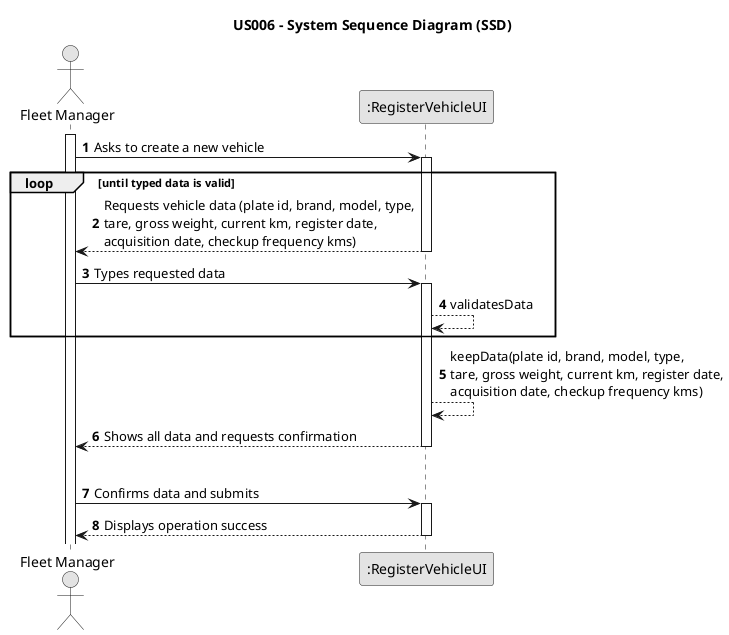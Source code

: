 @startuml
skinparam monochrome true
skinparam packageStyle rectangle
skinparam shadowing false

title US006 - System Sequence Diagram (SSD)

autonumber

actor "Fleet Manager" as Employee
participant ":RegisterVehicleUI" as System

activate Employee

    Employee -> System : Asks to create a new vehicle
    activate System

    loop until typed data is valid
        System --> Employee : Requests vehicle data (plate id, brand, model, type,\ntare, gross weight, current km, register date,\nacquisition date, checkup frequency kms)
    deactivate System


    Employee -> System : Types requested data
    activate System
        System --> System : validatesData
    end loop
        System --> System : keepData(plate id, brand, model, type,\ntare, gross weight, current km, register date,\nacquisition date, checkup frequency kms)
        System --> Employee : Shows all data and requests confirmation
    deactivate System

    |||
    Employee -> System : Confirms data and submits
    activate System

        System --> Employee : Displays operation success
    deactivate System

@enduml